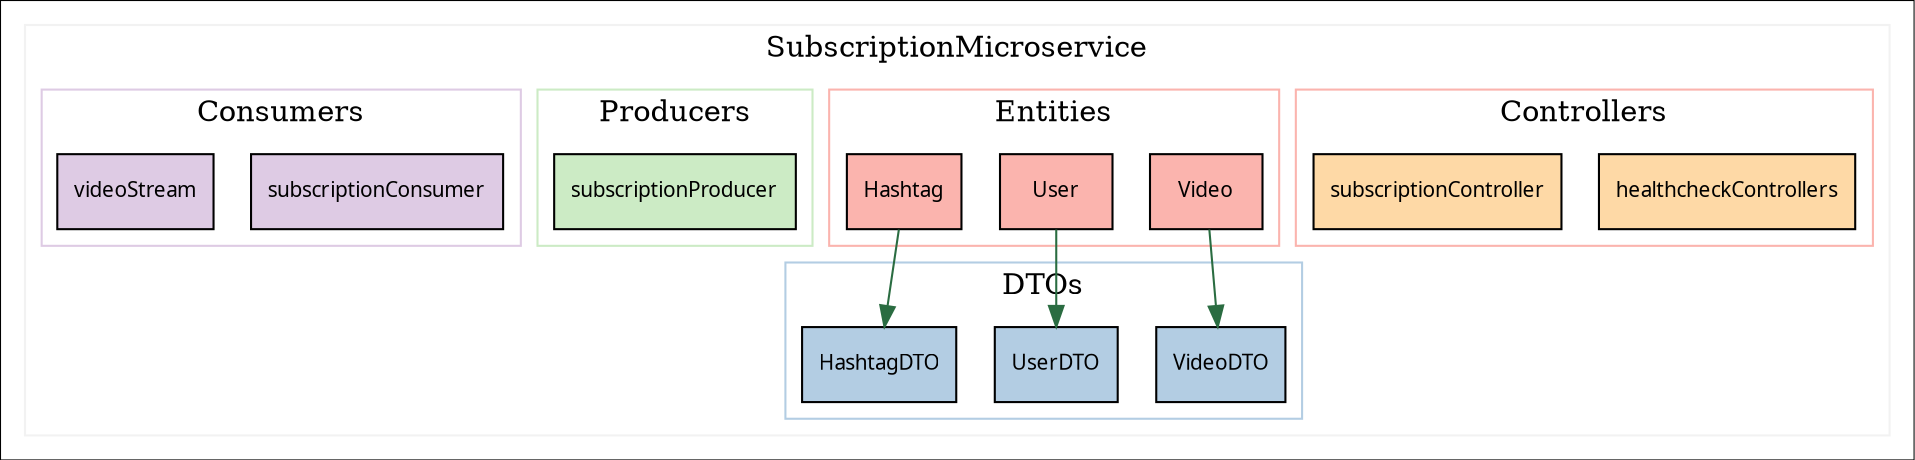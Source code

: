 digraph G {
    node[shape=rectangle, colorscheme="pastel19", fontname=Tahoma, fontsize=10, style="filled",
        gradientangle="270", fillcolor="bisque"]
	colorscheme="pastel19"
	 subgraph microservice {
	  	cluster=true;
	    color="9";
	    label="SubscriptionMicroservice"
	    subgraph controllers {
		    cluster=true;
		    color="1";
		    label="Controllers"
			
			    healthcheckControllers [fillcolor="5"]
			   	
			
			    subscriptionController [fillcolor="5"]
			   	
		
			
		}
		 subgraph entities {
		    cluster=true;
		    color="1";
		    label="Entities"
			
			    Video [fillcolor="1"]
			   	
			    	
			
			    User [fillcolor="1"]
			   	
			    	
			
			    Hashtag [fillcolor="1"]
			   	
			    	
		
			
		}
		subgraph dtos {
		    cluster=true;
		    color="2";
		    label="DTOs"
			
			    VideoDTO [label = "VideoDTO" fillcolor="2"]
			    
			
			    UserDTO [label = "UserDTO" fillcolor="2"]
			    
			
			    HashtagDTO [label = "HashtagDTO" fillcolor="2"]
			    
		
			
		}
		subgraph producers {
		    cluster=true;
		    color="3";
		    label="Producers"
		    
				
			    subscriptionProducerProducer [label="subscriptionProducer" fillcolor="3"]
			
		}
		subgraph consumers {
		    cluster=true;
		    color="4";
		    label="Consumers"
		    
			    subscriptionConsumerConsumer [label = "subscriptionConsumer" fillcolor="4"]
			    videoStreamConsumer [label = "videoStream" fillcolor="4"]
		}
			
			    
			    	Video -> VideoDTO [color="#2A6C41"]
		
			    	
			
			    
			    	User -> UserDTO [color="#2A6C41"]
		
			    	
			
			    
			    	Hashtag -> HashtagDTO [color="#2A6C41"]
		
			    	
	
	}
}

